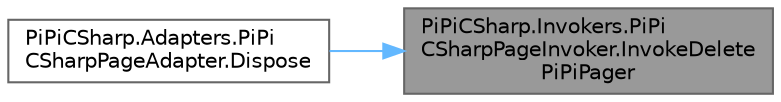 digraph "PiPiCSharp.Invokers.PiPiCSharpPageInvoker.InvokeDeletePiPiPager"
{
 // LATEX_PDF_SIZE
  bgcolor="transparent";
  edge [fontname=Helvetica,fontsize=10,labelfontname=Helvetica,labelfontsize=10];
  node [fontname=Helvetica,fontsize=10,shape=box,height=0.2,width=0.4];
  rankdir="RL";
  Node1 [id="Node000001",label="PiPiCSharp.Invokers.PiPi\lCSharpPageInvoker.InvokeDelete\lPiPiPager",height=0.2,width=0.4,color="gray40", fillcolor="grey60", style="filled", fontcolor="black",tooltip="Invoke PiPiPageWrapper DeletePiPiPager."];
  Node1 -> Node2 [id="edge1_Node000001_Node000002",dir="back",color="steelblue1",style="solid",tooltip=" "];
  Node2 [id="Node000002",label="PiPiCSharp.Adapters.PiPi\lCSharpPageAdapter.Dispose",height=0.2,width=0.4,color="grey40", fillcolor="white", style="filled",URL="$class_pi_pi_c_sharp_1_1_adapters_1_1_pi_pi_c_sharp_page_adapter.html#acd2cb0534afa71ffc7f2e4c98152fdbd",tooltip="Invoke inner dispose."];
}
